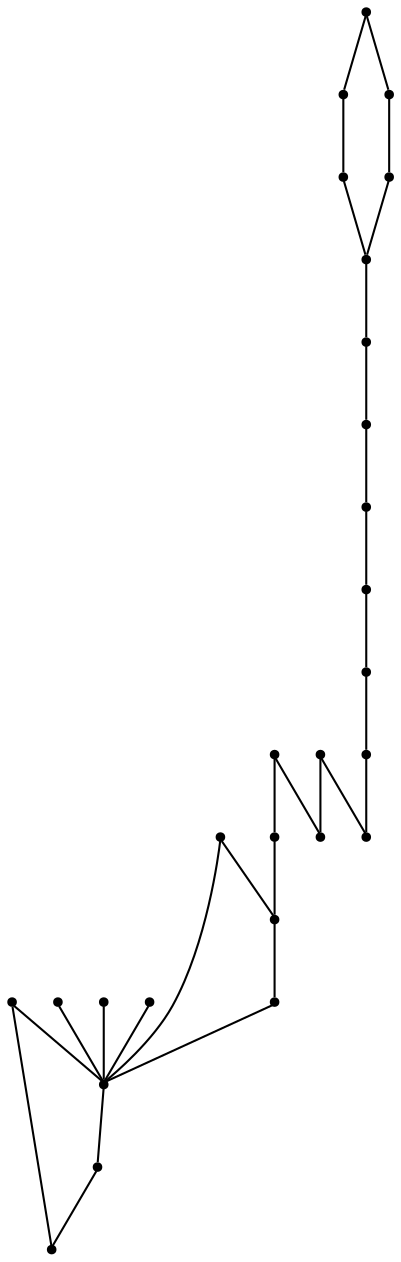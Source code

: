 graph {
  node [shape=point,comment="{\"directed\":false,\"doi\":\"10.4230/LIPIcs.GD.2024.32\",\"figure\":\"12 (1)\"}"]

  v0 [pos="1653.4344213197128,517.6831072786799"]
  v1 [pos="1653.4344213197128,398.126880656495"]
  v2 [pos="1613.5726987957141,517.6831072786798"]
  v3 [pos="1573.7111034633233,398.126880656495"]
  v4 [pos="1593.6419011295188,517.6831072786799"]
  v5 [pos="1573.7111034633235,517.6831072786798"]
  v6 [pos="1553.7803057971278,517.6831072786798"]
  v7 [pos="1533.8495081309322,517.6831072786799"]
  v8 [pos="1493.987785606934,517.6831072786798"]
  v9 [pos="1493.920501246693,398.19427604183727"]
  v10 [pos="1454.126063082936,517.6831072786798"]
  v11 [pos="1384.4354920156893,398.0597395933613"]
  v12 [pos="1364.5046943494935,517.6159662155463"]
  v13 [pos="1334.5411498941555,398.1268806564949"]
  v14 [pos="1294.6795545617647,517.6831072786798"]
  v15 [pos="1214.8890795367415,398.19427604183727"]
  v16 [pos="1135.1657616803523,517.7505026640222"]
  v17 [pos="1055.4424279250122,398.19427604183727"]
  v18 [pos="1015.5807054010139,517.7505026640222"]
  v19 [pos="975.719110068623,398.19427604183727"]
  v20 [pos="935.8574511404283,517.7505026640222"]
  v21 [pos="856.1341968798428,398.19427604183727"]
  v22 [pos="856.1341968798426,517.7505026640222"]
  v23 [pos="816.2724743558445,398.19427604183727"]
  v24 [pos="816.2724743558445,517.7505026640222"]
  v25 [pos="776.4108790234534,398.19427604183727"]
  v26 [pos="776.4108790234535,517.7505026640222"]

  v0 -- v1 [id="-1",pos="1653.4344213197128,517.6831072786799 1653.4344213197128,398.126880656495 1653.4344213197128,398.126880656495 1653.4344213197128,398.126880656495"]
  v26 -- v23 [id="-2",pos="776.4108790234535,517.7505026640222 816.2724743558445,398.19427604183727 816.2724743558445,398.19427604183727 816.2724743558445,398.19427604183727"]
  v26 -- v25 [id="-3",pos="776.4108790234535,517.7505026640222 776.4108790234534,398.19427604183727 776.4108790234534,398.19427604183727 776.4108790234534,398.19427604183727"]
  v25 -- v24 [id="-4",pos="776.4108790234534,398.19427604183727 816.2724743558445,517.7505026640222 816.2724743558445,517.7505026640222 816.2724743558445,517.7505026640222"]
  v24 -- v21 [id="-5",pos="816.2724743558445,517.7505026640222 856.1341968798428,398.19427604183727 856.1341968798428,398.19427604183727 856.1341968798428,398.19427604183727"]
  v23 -- v22 [id="-6",pos="816.2724743558445,398.19427604183727 856.1341968798426,517.7505026640222 856.1341968798426,517.7505026640222 856.1341968798426,517.7505026640222"]
  v22 -- v21 [id="-7",pos="856.1341968798426,517.7505026640222 856.1341968798428,398.19427604183727 856.1341968798428,398.19427604183727 856.1341968798428,398.19427604183727"]
  v21 -- v20 [id="-8",pos="856.1341968798428,398.19427604183727 935.8574511404283,517.7505026640222 935.8574511404283,517.7505026640222 935.8574511404283,517.7505026640222"]
  v20 -- v19 [id="-9",pos="935.8574511404283,517.7505026640222 975.719110068623,398.19427604183727 975.719110068623,398.19427604183727 975.719110068623,398.19427604183727"]
  v19 -- v18 [id="-10",pos="975.719110068623,398.19427604183727 1015.5807054010139,517.7505026640222 1015.5807054010139,517.7505026640222 1015.5807054010139,517.7505026640222"]
  v18 -- v17 [id="-11",pos="1015.5807054010139,517.7505026640222 1055.4424279250122,398.19427604183727 1055.4424279250122,398.19427604183727 1055.4424279250122,398.19427604183727"]
  v17 -- v16 [id="-12",pos="1055.4424279250122,398.19427604183727 1135.1657616803523,517.7505026640222 1135.1657616803523,517.7505026640222 1135.1657616803523,517.7505026640222"]
  v16 -- v15 [id="-13",pos="1135.1657616803523,517.7505026640222 1214.8890795367415,398.19427604183727 1214.8890795367415,398.19427604183727 1214.8890795367415,398.19427604183727"]
  v15 -- v14 [id="-14",pos="1214.8890795367415,398.19427604183727 1294.6795545617647,517.6831072786798 1294.6795545617647,517.6831072786798 1294.6795545617647,517.6831072786798"]
  v13 -- v12 [id="-15",pos="1334.5411498941555,398.1268806564949 1364.5046943494935,517.6159662155463 1364.5046943494935,517.6159662155463 1364.5046943494935,517.6159662155463"]
  v13 -- v14 [id="-16",pos="1334.5411498941555,398.1268806564949 1294.6795545617647,517.6831072786798 1294.6795545617647,517.6831072786798 1294.6795545617647,517.6831072786798"]
  v11 -- v12 [id="-17",pos="1384.4354920156893,398.0597395933613 1364.5046943494935,517.6159662155463 1364.5046943494935,517.6159662155463 1364.5046943494935,517.6159662155463"]
  v11 -- v10 [id="-18",pos="1384.4354920156893,398.0597395933613 1454.126063082936,517.6831072786798 1454.126063082936,517.6831072786798 1454.126063082936,517.6831072786798"]
  v10 -- v9 [id="-19",pos="1454.126063082936,517.6831072786798 1493.920501246693,398.19427604183727 1493.920501246693,398.19427604183727 1493.920501246693,398.19427604183727"]
  v9 -- v7 [id="-20",pos="1493.920501246693,398.19427604183727 1533.8495081309322,517.6831072786799 1533.8495081309322,517.6831072786799 1533.8495081309322,517.6831072786799"]
  v8 -- v9 [id="-21",pos="1493.987785606934,517.6831072786798 1493.920501246693,398.19427604183727 1493.920501246693,398.19427604183727 1493.920501246693,398.19427604183727"]
  v8 -- v3 [id="-22",pos="1493.987785606934,517.6831072786798 1573.7111034633233,398.126880656495 1573.7111034633233,398.126880656495 1573.7111034633233,398.126880656495"]
  v7 -- v3 [id="-23",pos="1533.8495081309322,517.6831072786799 1573.7111034633233,398.126880656495 1573.7111034633233,398.126880656495 1573.7111034633233,398.126880656495"]
  v6 -- v3 [id="-24",pos="1553.7803057971278,517.6831072786798 1573.7111034633233,398.126880656495 1573.7111034633233,398.126880656495 1573.7111034633233,398.126880656495"]
  v3 -- v0 [id="-25",pos="1573.7111034633233,398.126880656495 1653.4344213197128,517.6831072786799 1653.4344213197128,517.6831072786799 1653.4344213197128,517.6831072786799"]
  v5 -- v3 [id="-26",pos="1573.7111034633235,517.6831072786798 1573.7111034633233,398.126880656495 1573.7111034633233,398.126880656495 1573.7111034633233,398.126880656495"]
  v4 -- v3 [id="-27",pos="1593.6419011295188,517.6831072786799 1573.7111034633233,398.126880656495 1573.7111034633233,398.126880656495 1573.7111034633233,398.126880656495"]
  v2 -- v1 [id="-28",pos="1613.5726987957141,517.6831072786798 1653.4344213197128,398.126880656495 1653.4344213197128,398.126880656495 1653.4344213197128,398.126880656495"]
  v2 -- v3 [id="-29",pos="1613.5726987957141,517.6831072786798 1573.7111034633233,398.126880656495 1573.7111034633233,398.126880656495 1573.7111034633233,398.126880656495"]
}